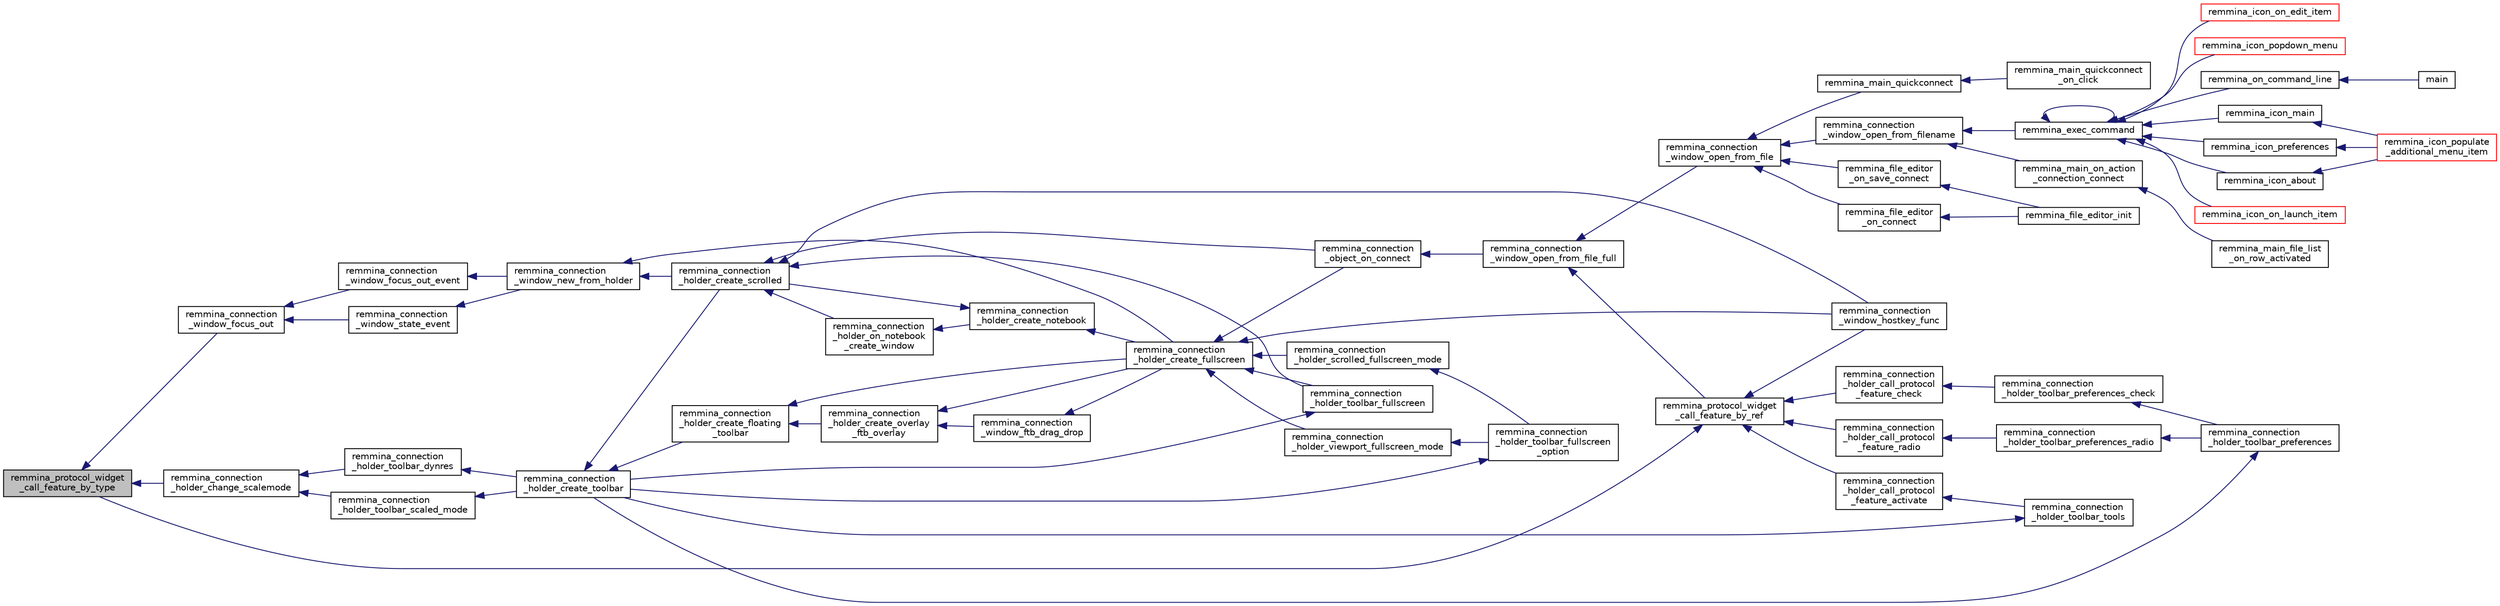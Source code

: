 digraph "remmina_protocol_widget_call_feature_by_type"
{
  edge [fontname="Helvetica",fontsize="10",labelfontname="Helvetica",labelfontsize="10"];
  node [fontname="Helvetica",fontsize="10",shape=record];
  rankdir="LR";
  Node591 [label="remmina_protocol_widget\l_call_feature_by_type",height=0.2,width=0.4,color="black", fillcolor="grey75", style="filled", fontcolor="black"];
  Node591 -> Node592 [dir="back",color="midnightblue",fontsize="10",style="solid",fontname="Helvetica"];
  Node592 [label="remmina_connection\l_holder_change_scalemode",height=0.2,width=0.4,color="black", fillcolor="white", style="filled",URL="$remmina__connection__window_8c.html#a5565ebedf82eb9f2d54b7f447b4c930e"];
  Node592 -> Node593 [dir="back",color="midnightblue",fontsize="10",style="solid",fontname="Helvetica"];
  Node593 [label="remmina_connection\l_holder_toolbar_dynres",height=0.2,width=0.4,color="black", fillcolor="white", style="filled",URL="$remmina__connection__window_8c.html#a576e3800c7371f63b27e3832848ac4e5"];
  Node593 -> Node594 [dir="back",color="midnightblue",fontsize="10",style="solid",fontname="Helvetica"];
  Node594 [label="remmina_connection\l_holder_create_toolbar",height=0.2,width=0.4,color="black", fillcolor="white", style="filled",URL="$remmina__connection__window_8c.html#af8138da72278e9e9000276e08a6fd984"];
  Node594 -> Node595 [dir="back",color="midnightblue",fontsize="10",style="solid",fontname="Helvetica"];
  Node595 [label="remmina_connection\l_holder_create_floating\l_toolbar",height=0.2,width=0.4,color="black", fillcolor="white", style="filled",URL="$remmina__connection__window_8c.html#a967dca6c1876afc3e6bcb763f9709d43"];
  Node595 -> Node596 [dir="back",color="midnightblue",fontsize="10",style="solid",fontname="Helvetica"];
  Node596 [label="remmina_connection\l_holder_create_overlay\l_ftb_overlay",height=0.2,width=0.4,color="black", fillcolor="white", style="filled",URL="$remmina__connection__window_8c.html#ab2edcb806312b3367c70fbb13c383ae0"];
  Node596 -> Node597 [dir="back",color="midnightblue",fontsize="10",style="solid",fontname="Helvetica"];
  Node597 [label="remmina_connection\l_window_ftb_drag_drop",height=0.2,width=0.4,color="black", fillcolor="white", style="filled",URL="$remmina__connection__window_8c.html#a15c9b2bd929f8f2bb64d0bb6fa60f067"];
  Node597 -> Node598 [dir="back",color="midnightblue",fontsize="10",style="solid",fontname="Helvetica"];
  Node598 [label="remmina_connection\l_holder_create_fullscreen",height=0.2,width=0.4,color="black", fillcolor="white", style="filled",URL="$remmina__connection__window_8c.html#ae67ca4d276339723c1ff87fc224eaccf"];
  Node598 -> Node599 [dir="back",color="midnightblue",fontsize="10",style="solid",fontname="Helvetica"];
  Node599 [label="remmina_connection\l_holder_toolbar_fullscreen",height=0.2,width=0.4,color="black", fillcolor="white", style="filled",URL="$remmina__connection__window_8c.html#a02ac20f50f1b7b816bd7208127efdbee"];
  Node599 -> Node594 [dir="back",color="midnightblue",fontsize="10",style="solid",fontname="Helvetica"];
  Node598 -> Node600 [dir="back",color="midnightblue",fontsize="10",style="solid",fontname="Helvetica"];
  Node600 [label="remmina_connection\l_holder_viewport_fullscreen_mode",height=0.2,width=0.4,color="black", fillcolor="white", style="filled",URL="$remmina__connection__window_8c.html#a0e99d0ff8c39f2c6de508eee9ef498c5"];
  Node600 -> Node601 [dir="back",color="midnightblue",fontsize="10",style="solid",fontname="Helvetica"];
  Node601 [label="remmina_connection\l_holder_toolbar_fullscreen\l_option",height=0.2,width=0.4,color="black", fillcolor="white", style="filled",URL="$remmina__connection__window_8c.html#a1415cdcbed0e6fe9a7978586bf132207"];
  Node601 -> Node594 [dir="back",color="midnightblue",fontsize="10",style="solid",fontname="Helvetica"];
  Node598 -> Node602 [dir="back",color="midnightblue",fontsize="10",style="solid",fontname="Helvetica"];
  Node602 [label="remmina_connection\l_holder_scrolled_fullscreen_mode",height=0.2,width=0.4,color="black", fillcolor="white", style="filled",URL="$remmina__connection__window_8c.html#aa25cae5c0e15e13b817b925e42a044a9"];
  Node602 -> Node601 [dir="back",color="midnightblue",fontsize="10",style="solid",fontname="Helvetica"];
  Node598 -> Node603 [dir="back",color="midnightblue",fontsize="10",style="solid",fontname="Helvetica"];
  Node603 [label="remmina_connection\l_window_hostkey_func",height=0.2,width=0.4,color="black", fillcolor="white", style="filled",URL="$remmina__connection__window_8c.html#abef663d930076deb3105f86dabe2a9c3"];
  Node598 -> Node604 [dir="back",color="midnightblue",fontsize="10",style="solid",fontname="Helvetica"];
  Node604 [label="remmina_connection\l_object_on_connect",height=0.2,width=0.4,color="black", fillcolor="white", style="filled",URL="$remmina__connection__window_8c.html#a0ad685a873ecef95ec13caba17e0c22e"];
  Node604 -> Node605 [dir="back",color="midnightblue",fontsize="10",style="solid",fontname="Helvetica"];
  Node605 [label="remmina_connection\l_window_open_from_file_full",height=0.2,width=0.4,color="black", fillcolor="white", style="filled",URL="$remmina__connection__window_8h.html#adbf2b670ca3bae96a99cb0b36021a961"];
  Node605 -> Node606 [dir="back",color="midnightblue",fontsize="10",style="solid",fontname="Helvetica"];
  Node606 [label="remmina_connection\l_window_open_from_file",height=0.2,width=0.4,color="black", fillcolor="white", style="filled",URL="$remmina__connection__window_8h.html#a1c7f722a89609523cc4de079cc82f23c"];
  Node606 -> Node607 [dir="back",color="midnightblue",fontsize="10",style="solid",fontname="Helvetica"];
  Node607 [label="remmina_connection\l_window_open_from_filename",height=0.2,width=0.4,color="black", fillcolor="white", style="filled",URL="$remmina__connection__window_8h.html#ab0ed27ef360efc7d92906cbabf9da5db"];
  Node607 -> Node608 [dir="back",color="midnightblue",fontsize="10",style="solid",fontname="Helvetica"];
  Node608 [label="remmina_exec_command",height=0.2,width=0.4,color="black", fillcolor="white", style="filled",URL="$remmina__exec_8h.html#a424cabdcff647797061e7482049d62a7"];
  Node608 -> Node609 [dir="back",color="midnightblue",fontsize="10",style="solid",fontname="Helvetica"];
  Node609 [label="remmina_on_command_line",height=0.2,width=0.4,color="black", fillcolor="white", style="filled",URL="$remmina_8c.html#aeb286fc5bd52ab5382ab8cb495dc2914"];
  Node609 -> Node610 [dir="back",color="midnightblue",fontsize="10",style="solid",fontname="Helvetica"];
  Node610 [label="main",height=0.2,width=0.4,color="black", fillcolor="white", style="filled",URL="$remmina_8c.html#a0ddf1224851353fc92bfbff6f499fa97"];
  Node608 -> Node608 [dir="back",color="midnightblue",fontsize="10",style="solid",fontname="Helvetica"];
  Node608 -> Node611 [dir="back",color="midnightblue",fontsize="10",style="solid",fontname="Helvetica"];
  Node611 [label="remmina_icon_main",height=0.2,width=0.4,color="black", fillcolor="white", style="filled",URL="$remmina__icon_8c.html#a920476110ab6410c8fc8cf734109e497"];
  Node611 -> Node612 [dir="back",color="midnightblue",fontsize="10",style="solid",fontname="Helvetica"];
  Node612 [label="remmina_icon_populate\l_additional_menu_item",height=0.2,width=0.4,color="red", fillcolor="white", style="filled",URL="$remmina__icon_8c.html#a8aaf73ed94cf20dcce1c7be26262cb56"];
  Node608 -> Node622 [dir="back",color="midnightblue",fontsize="10",style="solid",fontname="Helvetica"];
  Node622 [label="remmina_icon_preferences",height=0.2,width=0.4,color="black", fillcolor="white", style="filled",URL="$remmina__icon_8c.html#ad3b0e3d12e4854eae05b1afea19da404"];
  Node622 -> Node612 [dir="back",color="midnightblue",fontsize="10",style="solid",fontname="Helvetica"];
  Node608 -> Node623 [dir="back",color="midnightblue",fontsize="10",style="solid",fontname="Helvetica"];
  Node623 [label="remmina_icon_about",height=0.2,width=0.4,color="black", fillcolor="white", style="filled",URL="$remmina__icon_8c.html#a5cdf1958ef01e49889bcee2e90e2cf71"];
  Node623 -> Node612 [dir="back",color="midnightblue",fontsize="10",style="solid",fontname="Helvetica"];
  Node608 -> Node624 [dir="back",color="midnightblue",fontsize="10",style="solid",fontname="Helvetica"];
  Node624 [label="remmina_icon_on_launch_item",height=0.2,width=0.4,color="red", fillcolor="white", style="filled",URL="$remmina__icon_8c.html#ad1699688680e12abcfd5c74dd2f76d83"];
  Node608 -> Node627 [dir="back",color="midnightblue",fontsize="10",style="solid",fontname="Helvetica"];
  Node627 [label="remmina_icon_on_edit_item",height=0.2,width=0.4,color="red", fillcolor="white", style="filled",URL="$remmina__icon_8c.html#af8708120906a8dc41a7998ebf9ecd129"];
  Node608 -> Node628 [dir="back",color="midnightblue",fontsize="10",style="solid",fontname="Helvetica"];
  Node628 [label="remmina_icon_popdown_menu",height=0.2,width=0.4,color="red", fillcolor="white", style="filled",URL="$remmina__icon_8c.html#a444be76e3c3a065279c5f9abc7fae833"];
  Node607 -> Node629 [dir="back",color="midnightblue",fontsize="10",style="solid",fontname="Helvetica"];
  Node629 [label="remmina_main_on_action\l_connection_connect",height=0.2,width=0.4,color="black", fillcolor="white", style="filled",URL="$remmina__main_8c.html#ae023d1cb099a4f7bee79f13760566cbf"];
  Node629 -> Node630 [dir="back",color="midnightblue",fontsize="10",style="solid",fontname="Helvetica"];
  Node630 [label="remmina_main_file_list\l_on_row_activated",height=0.2,width=0.4,color="black", fillcolor="white", style="filled",URL="$remmina__main_8c.html#aba1a89a2400c5cc8373c6bd34602ac10"];
  Node606 -> Node631 [dir="back",color="midnightblue",fontsize="10",style="solid",fontname="Helvetica"];
  Node631 [label="remmina_file_editor\l_on_connect",height=0.2,width=0.4,color="black", fillcolor="white", style="filled",URL="$remmina__file__editor_8c.html#a73b8581fd1fd77532b748d91a2951f25"];
  Node631 -> Node615 [dir="back",color="midnightblue",fontsize="10",style="solid",fontname="Helvetica"];
  Node615 [label="remmina_file_editor_init",height=0.2,width=0.4,color="black", fillcolor="white", style="filled",URL="$remmina__file__editor_8c.html#a9afd8d41c66f547320930eb331f3124d"];
  Node606 -> Node616 [dir="back",color="midnightblue",fontsize="10",style="solid",fontname="Helvetica"];
  Node616 [label="remmina_file_editor\l_on_save_connect",height=0.2,width=0.4,color="black", fillcolor="white", style="filled",URL="$remmina__file__editor_8c.html#a57224f3f69f04f398de563b71be6b18e"];
  Node616 -> Node615 [dir="back",color="midnightblue",fontsize="10",style="solid",fontname="Helvetica"];
  Node606 -> Node632 [dir="back",color="midnightblue",fontsize="10",style="solid",fontname="Helvetica"];
  Node632 [label="remmina_main_quickconnect",height=0.2,width=0.4,color="black", fillcolor="white", style="filled",URL="$remmina__main_8c.html#a802458852abacebfb16f1f4295806a01"];
  Node632 -> Node633 [dir="back",color="midnightblue",fontsize="10",style="solid",fontname="Helvetica"];
  Node633 [label="remmina_main_quickconnect\l_on_click",height=0.2,width=0.4,color="black", fillcolor="white", style="filled",URL="$remmina__main_8c.html#a210e9e04c7c97cc86412044de31f659d"];
  Node605 -> Node634 [dir="back",color="midnightblue",fontsize="10",style="solid",fontname="Helvetica"];
  Node634 [label="remmina_protocol_widget\l_call_feature_by_ref",height=0.2,width=0.4,color="black", fillcolor="white", style="filled",URL="$remmina__protocol__widget_8h.html#a605b69a9aa4393024369cc5070488692"];
  Node634 -> Node635 [dir="back",color="midnightblue",fontsize="10",style="solid",fontname="Helvetica"];
  Node635 [label="remmina_connection\l_holder_call_protocol\l_feature_radio",height=0.2,width=0.4,color="black", fillcolor="white", style="filled",URL="$remmina__connection__window_8c.html#a86280cb973101817f7410af393bc2f98"];
  Node635 -> Node636 [dir="back",color="midnightblue",fontsize="10",style="solid",fontname="Helvetica"];
  Node636 [label="remmina_connection\l_holder_toolbar_preferences_radio",height=0.2,width=0.4,color="black", fillcolor="white", style="filled",URL="$remmina__connection__window_8c.html#a1ddab4aacc284c606ab237eae9c0b5a9"];
  Node636 -> Node637 [dir="back",color="midnightblue",fontsize="10",style="solid",fontname="Helvetica"];
  Node637 [label="remmina_connection\l_holder_toolbar_preferences",height=0.2,width=0.4,color="black", fillcolor="white", style="filled",URL="$remmina__connection__window_8c.html#a78ec7d6e66d6e6569c1a9a0230c74bc8"];
  Node637 -> Node594 [dir="back",color="midnightblue",fontsize="10",style="solid",fontname="Helvetica"];
  Node634 -> Node638 [dir="back",color="midnightblue",fontsize="10",style="solid",fontname="Helvetica"];
  Node638 [label="remmina_connection\l_holder_call_protocol\l_feature_check",height=0.2,width=0.4,color="black", fillcolor="white", style="filled",URL="$remmina__connection__window_8c.html#a8d924ded7fe147df8b5f113e2fb1d6e7"];
  Node638 -> Node639 [dir="back",color="midnightblue",fontsize="10",style="solid",fontname="Helvetica"];
  Node639 [label="remmina_connection\l_holder_toolbar_preferences_check",height=0.2,width=0.4,color="black", fillcolor="white", style="filled",URL="$remmina__connection__window_8c.html#ada0dce340f5f1484c496a2357e8a2c69"];
  Node639 -> Node637 [dir="back",color="midnightblue",fontsize="10",style="solid",fontname="Helvetica"];
  Node634 -> Node640 [dir="back",color="midnightblue",fontsize="10",style="solid",fontname="Helvetica"];
  Node640 [label="remmina_connection\l_holder_call_protocol\l_feature_activate",height=0.2,width=0.4,color="black", fillcolor="white", style="filled",URL="$remmina__connection__window_8c.html#a4507b43c6fd10bc68d9512c6b253a552"];
  Node640 -> Node641 [dir="back",color="midnightblue",fontsize="10",style="solid",fontname="Helvetica"];
  Node641 [label="remmina_connection\l_holder_toolbar_tools",height=0.2,width=0.4,color="black", fillcolor="white", style="filled",URL="$remmina__connection__window_8c.html#a51cc0b2274049920f67c71047bd76213"];
  Node641 -> Node594 [dir="back",color="midnightblue",fontsize="10",style="solid",fontname="Helvetica"];
  Node634 -> Node603 [dir="back",color="midnightblue",fontsize="10",style="solid",fontname="Helvetica"];
  Node634 -> Node591 [dir="back",color="midnightblue",fontsize="10",style="solid",fontname="Helvetica"];
  Node596 -> Node598 [dir="back",color="midnightblue",fontsize="10",style="solid",fontname="Helvetica"];
  Node595 -> Node598 [dir="back",color="midnightblue",fontsize="10",style="solid",fontname="Helvetica"];
  Node594 -> Node642 [dir="back",color="midnightblue",fontsize="10",style="solid",fontname="Helvetica"];
  Node642 [label="remmina_connection\l_holder_create_scrolled",height=0.2,width=0.4,color="black", fillcolor="white", style="filled",URL="$remmina__connection__window_8c.html#a57b3656c37df65d276ddd50a16906dc7"];
  Node642 -> Node599 [dir="back",color="midnightblue",fontsize="10",style="solid",fontname="Helvetica"];
  Node642 -> Node643 [dir="back",color="midnightblue",fontsize="10",style="solid",fontname="Helvetica"];
  Node643 [label="remmina_connection\l_holder_on_notebook\l_create_window",height=0.2,width=0.4,color="black", fillcolor="white", style="filled",URL="$remmina__connection__window_8c.html#a2f5fc595c1aad851962aa58e2009bcce"];
  Node643 -> Node644 [dir="back",color="midnightblue",fontsize="10",style="solid",fontname="Helvetica"];
  Node644 [label="remmina_connection\l_holder_create_notebook",height=0.2,width=0.4,color="black", fillcolor="white", style="filled",URL="$remmina__connection__window_8c.html#ae616dc409c5775dc73d9a83c1f081705"];
  Node644 -> Node642 [dir="back",color="midnightblue",fontsize="10",style="solid",fontname="Helvetica"];
  Node644 -> Node598 [dir="back",color="midnightblue",fontsize="10",style="solid",fontname="Helvetica"];
  Node642 -> Node603 [dir="back",color="midnightblue",fontsize="10",style="solid",fontname="Helvetica"];
  Node642 -> Node604 [dir="back",color="midnightblue",fontsize="10",style="solid",fontname="Helvetica"];
  Node592 -> Node645 [dir="back",color="midnightblue",fontsize="10",style="solid",fontname="Helvetica"];
  Node645 [label="remmina_connection\l_holder_toolbar_scaled_mode",height=0.2,width=0.4,color="black", fillcolor="white", style="filled",URL="$remmina__connection__window_8c.html#ad6136dd7c0867a5a5f1c0b0645632ee4"];
  Node645 -> Node594 [dir="back",color="midnightblue",fontsize="10",style="solid",fontname="Helvetica"];
  Node591 -> Node646 [dir="back",color="midnightblue",fontsize="10",style="solid",fontname="Helvetica"];
  Node646 [label="remmina_connection\l_window_focus_out",height=0.2,width=0.4,color="black", fillcolor="white", style="filled",URL="$remmina__connection__window_8c.html#a8c242e0a7ee57ed79099c330d696b43f"];
  Node646 -> Node647 [dir="back",color="midnightblue",fontsize="10",style="solid",fontname="Helvetica"];
  Node647 [label="remmina_connection\l_window_focus_out_event",height=0.2,width=0.4,color="black", fillcolor="white", style="filled",URL="$remmina__connection__window_8c.html#a539828a1dd435bee083d82136691176c"];
  Node647 -> Node648 [dir="back",color="midnightblue",fontsize="10",style="solid",fontname="Helvetica"];
  Node648 [label="remmina_connection\l_window_new_from_holder",height=0.2,width=0.4,color="black", fillcolor="white", style="filled",URL="$remmina__connection__window_8c.html#a0ff4775a640861c11f2bc9f4e4680ed5"];
  Node648 -> Node642 [dir="back",color="midnightblue",fontsize="10",style="solid",fontname="Helvetica"];
  Node648 -> Node598 [dir="back",color="midnightblue",fontsize="10",style="solid",fontname="Helvetica"];
  Node646 -> Node649 [dir="back",color="midnightblue",fontsize="10",style="solid",fontname="Helvetica"];
  Node649 [label="remmina_connection\l_window_state_event",height=0.2,width=0.4,color="black", fillcolor="white", style="filled",URL="$remmina__connection__window_8c.html#a174d5b1e983a96c98aae2e8078f462bd"];
  Node649 -> Node648 [dir="back",color="midnightblue",fontsize="10",style="solid",fontname="Helvetica"];
}
